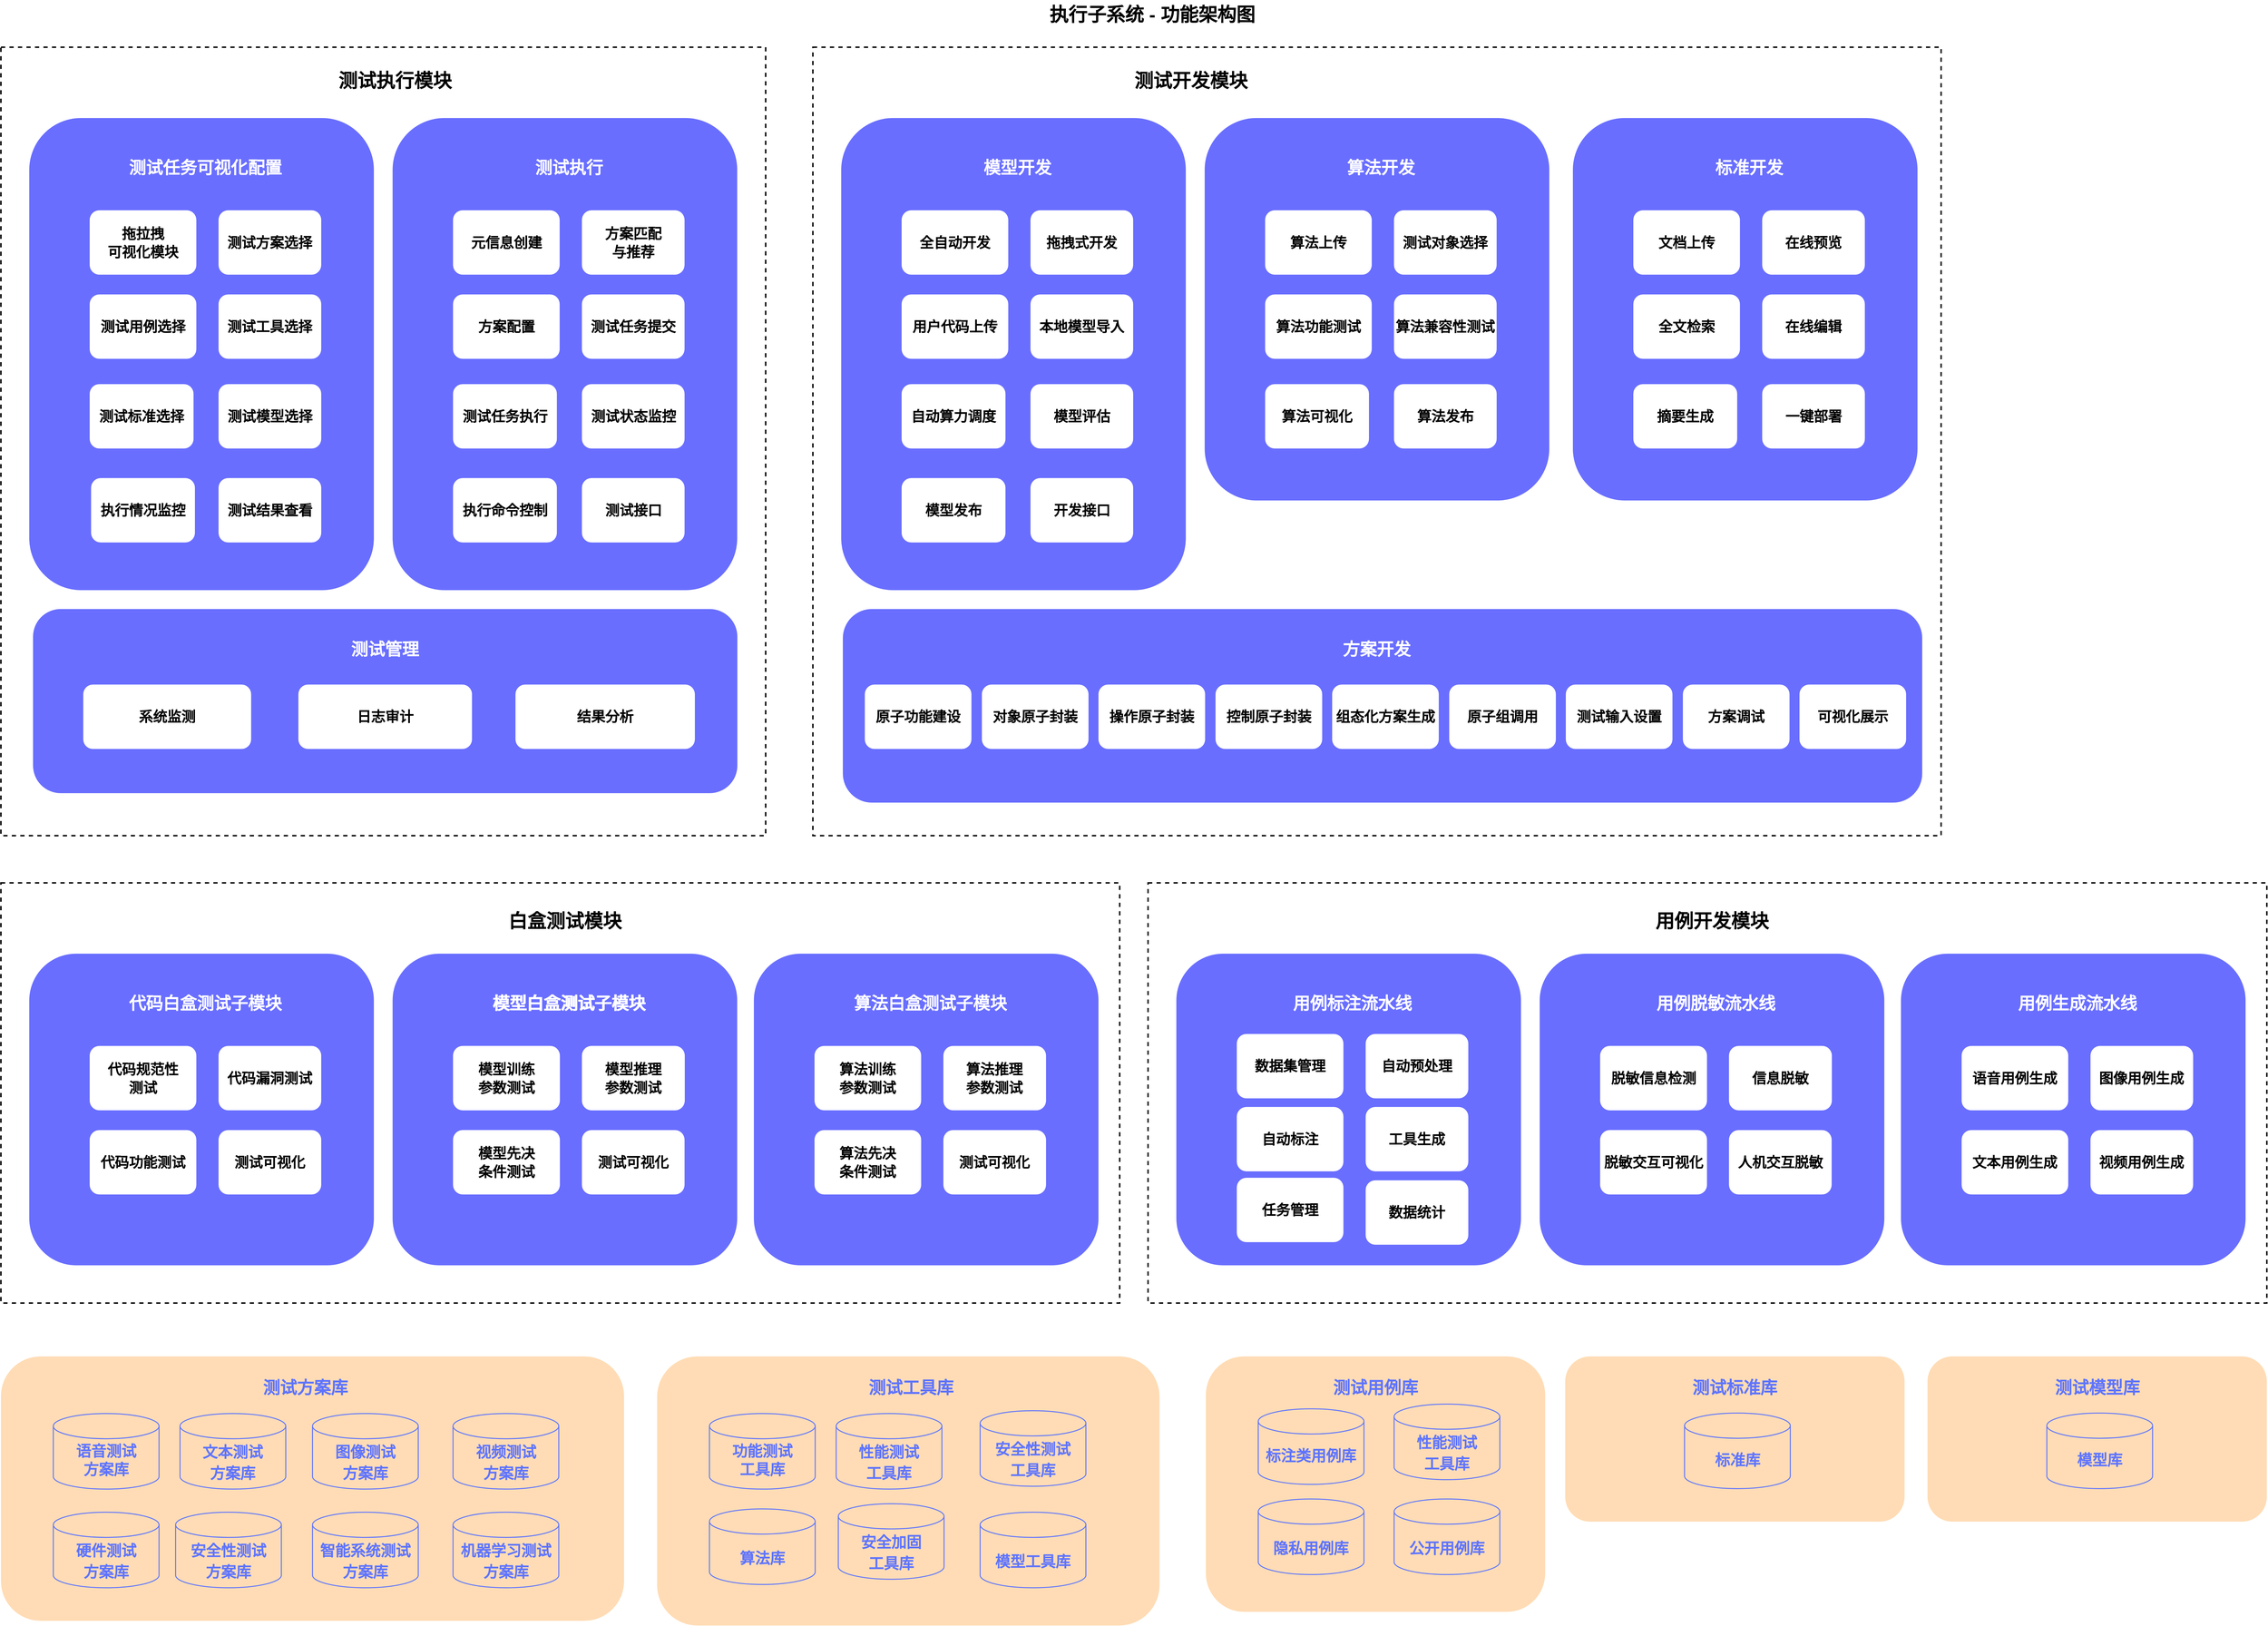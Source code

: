 <mxfile version="15.4.0" type="device"><diagram id="D_mxDGUdHC2zvLyJ-O9W" name="第 1 页"><mxGraphModel dx="4836" dy="3204" grid="1" gridSize="10" guides="1" tooltips="1" connect="1" arrows="1" fold="1" page="1" pageScale="1" pageWidth="827" pageHeight="1169" math="0" shadow="0"><root><mxCell id="0"/><mxCell id="1" parent="0"/><mxCell id="gAT_VMLwUNAbg11P5JSV-17" value="" style="rounded=0;whiteSpace=wrap;html=1;fillColor=none;dashed=1;strokeWidth=3;" vertex="1" parent="1"><mxGeometry x="110" y="150" width="1620" height="1670" as="geometry"/></mxCell><mxCell id="pGjjTHvSry_VetWjGLrW-80" value="" style="rounded=1;whiteSpace=wrap;html=1;shadow=0;glass=0;labelBackgroundColor=#FFFFFF;sketch=0;strokeWidth=3;fontSize=32;fontStyle=1;align=left;strokeColor=none;fillColor=#696EFF;" parent="1" vertex="1"><mxGeometry x="170" y="300" width="730" height="1000" as="geometry"/></mxCell><mxCell id="pGjjTHvSry_VetWjGLrW-81" value="&lt;span style=&quot;font-size: 36px&quot;&gt;测试任务可视化配置&lt;br&gt;&lt;/span&gt;" style="text;html=1;strokeColor=none;fillColor=none;align=center;verticalAlign=middle;whiteSpace=wrap;rounded=0;fontStyle=1;fontColor=#FFFFFF;" parent="1" vertex="1"><mxGeometry x="370" y="360" width="346" height="90" as="geometry"/></mxCell><mxCell id="pGjjTHvSry_VetWjGLrW-82" value="&lt;span style=&quot;font-size: 30px&quot;&gt;&lt;b&gt;拖拉拽&lt;br&gt;可视化模块&lt;br&gt;&lt;/b&gt;&lt;/span&gt;" style="rounded=1;whiteSpace=wrap;fontSize=32;spacing=2;html=1;glass=0;strokeWidth=1;shadow=0;sketch=0;labelBackgroundColor=none;strokeColor=none;" parent="1" vertex="1"><mxGeometry x="298" y="495.38" width="225.9" height="136.38" as="geometry"/></mxCell><mxCell id="f3axAncAhQV1LFQBtV5q-1" value="&lt;font style=&quot;font-size: 40px&quot;&gt;执行子系统 - 功能架构图&lt;/font&gt;" style="text;html=1;strokeColor=none;fillColor=none;align=center;verticalAlign=middle;whiteSpace=wrap;rounded=0;fontStyle=1;fontColor=default;" parent="1" vertex="1"><mxGeometry x="2243.9" y="50" width="610" height="60" as="geometry"/></mxCell><mxCell id="UZCk-Hg8xAUhG_Ta4RWo-1" value="" style="rounded=1;whiteSpace=wrap;html=1;shadow=0;glass=0;labelBackgroundColor=#FFFFFF;sketch=0;strokeWidth=3;fontSize=32;fontStyle=1;align=left;strokeColor=none;fillColor=#FFDCB5;" parent="1" vertex="1"><mxGeometry x="110" y="2923" width="1320" height="560" as="geometry"/></mxCell><mxCell id="UZCk-Hg8xAUhG_Ta4RWo-4" value="&lt;font style=&quot;font-size: 38px&quot;&gt;&lt;b style=&quot;font-size: 32px&quot;&gt;&lt;font color=&quot;#5e74ff&quot; style=&quot;font-size: 32px&quot;&gt;&lt;br&gt;图像测试&lt;br&gt;方案库&lt;/font&gt;&lt;/b&gt;&lt;br&gt;&lt;/font&gt;" style="strokeWidth=2;html=1;shape=mxgraph.flowchart.database;whiteSpace=wrap;fillColor=#FFDCB5;strokeColor=#5E74FF;" parent="1" vertex="1"><mxGeometry x="770" y="3044" width="224" height="160" as="geometry"/></mxCell><mxCell id="UZCk-Hg8xAUhG_Ta4RWo-5" value="&lt;font style=&quot;font-size: 38px&quot;&gt;&lt;b style=&quot;font-size: 32px&quot;&gt;&lt;font color=&quot;#5e74ff&quot; style=&quot;font-size: 32px&quot;&gt;&lt;br&gt;视频测试&lt;br&gt;方案库&lt;/font&gt;&lt;/b&gt;&lt;br&gt;&lt;/font&gt;" style="strokeWidth=2;html=1;shape=mxgraph.flowchart.database;whiteSpace=wrap;fillColor=#FFDCB5;strokeColor=#5E74FF;" parent="1" vertex="1"><mxGeometry x="1067.7" y="3044" width="224" height="160" as="geometry"/></mxCell><mxCell id="UZCk-Hg8xAUhG_Ta4RWo-6" value="&lt;font style=&quot;font-size: 38px&quot;&gt;&lt;b style=&quot;font-size: 32px&quot;&gt;&lt;font color=&quot;#5e74ff&quot; style=&quot;font-size: 32px&quot;&gt;&lt;br&gt;&lt;/font&gt;&lt;/b&gt;&lt;b style=&quot;font-size: 32px&quot;&gt;&lt;font color=&quot;#5e74ff&quot; style=&quot;font-size: 32px&quot;&gt;智能系统测试方案库&lt;/font&gt;&lt;/b&gt;&lt;br&gt;&lt;/font&gt;" style="strokeWidth=2;html=1;shape=mxgraph.flowchart.database;whiteSpace=wrap;fillColor=#FFDCB5;strokeColor=#5E74FF;" parent="1" vertex="1"><mxGeometry x="770" y="3253" width="224" height="160" as="geometry"/></mxCell><mxCell id="UZCk-Hg8xAUhG_Ta4RWo-7" value="&lt;font style=&quot;font-size: 38px&quot;&gt;&lt;b style=&quot;font-size: 32px&quot;&gt;&lt;font color=&quot;#5e74ff&quot; style=&quot;font-size: 32px&quot;&gt;&lt;br&gt;&lt;/font&gt;&lt;/b&gt;&lt;b style=&quot;font-size: 32px&quot;&gt;&lt;font color=&quot;#5e74ff&quot; style=&quot;font-size: 32px&quot;&gt;硬件测试&lt;br&gt;方案库&lt;/font&gt;&lt;/b&gt;&lt;br&gt;&lt;/font&gt;" style="strokeWidth=2;html=1;shape=mxgraph.flowchart.database;whiteSpace=wrap;fillColor=#FFDCB5;strokeColor=#5E74FF;" parent="1" vertex="1"><mxGeometry x="220.91" y="3253" width="224" height="160" as="geometry"/></mxCell><mxCell id="UZCk-Hg8xAUhG_Ta4RWo-8" value="&lt;font style=&quot;font-size: 38px&quot;&gt;&lt;b style=&quot;font-size: 32px&quot;&gt;&lt;font color=&quot;#5e74ff&quot; style=&quot;font-size: 32px&quot;&gt;&lt;br&gt;&lt;/font&gt;&lt;/b&gt;&lt;b style=&quot;font-size: 32px&quot;&gt;&lt;font color=&quot;#5e74ff&quot; style=&quot;font-size: 32px&quot;&gt;安全性测试&lt;br&gt;方案库&lt;/font&gt;&lt;/b&gt;&lt;br&gt;&lt;/font&gt;" style="strokeWidth=2;html=1;shape=mxgraph.flowchart.database;whiteSpace=wrap;fillColor=#FFDCB5;strokeColor=#5E74FF;" parent="1" vertex="1"><mxGeometry x="480.0" y="3253" width="224" height="160" as="geometry"/></mxCell><mxCell id="UZCk-Hg8xAUhG_Ta4RWo-9" value="&lt;font style=&quot;font-size: 32px&quot;&gt;&lt;b&gt;&lt;font color=&quot;#5e74ff&quot; style=&quot;font-size: 32px&quot;&gt;&lt;br&gt;语音测试&lt;br&gt;方案库&lt;/font&gt;&lt;/b&gt;&lt;/font&gt;" style="strokeWidth=2;html=1;shape=mxgraph.flowchart.database;whiteSpace=wrap;fillColor=#FFDCB5;strokeColor=#5E74FF;" parent="1" vertex="1"><mxGeometry x="220.91" y="3044" width="224" height="160" as="geometry"/></mxCell><mxCell id="UZCk-Hg8xAUhG_Ta4RWo-13" value="&lt;font style=&quot;font-size: 38px&quot;&gt;&lt;b style=&quot;font-size: 32px&quot;&gt;&lt;font color=&quot;#5e74ff&quot;&gt;&lt;br&gt;&lt;/font&gt;&lt;/b&gt;&lt;b style=&quot;font-size: 32px&quot;&gt;&lt;font color=&quot;#5e74ff&quot; style=&quot;font-size: 32px&quot;&gt;机器学习测试方案库&lt;/font&gt;&lt;/b&gt;&lt;br&gt;&lt;/font&gt;" style="strokeWidth=2;html=1;shape=mxgraph.flowchart.database;whiteSpace=wrap;fillColor=#FFDCB5;strokeColor=#5E74FF;" parent="1" vertex="1"><mxGeometry x="1067.7" y="3253" width="224" height="160" as="geometry"/></mxCell><mxCell id="JEQUM2ozSp_k-KfCwoqz-1" value="&lt;font color=&quot;#5e74ff&quot;&gt;&lt;span style=&quot;font-size: 36px&quot;&gt;测试方案库&lt;/span&gt;&lt;/font&gt;" style="text;html=1;strokeColor=none;fillColor=none;align=center;verticalAlign=middle;whiteSpace=wrap;rounded=0;fontStyle=1;fontColor=#FFFFFF;" parent="1" vertex="1"><mxGeometry x="600" y="2944" width="310" height="90" as="geometry"/></mxCell><mxCell id="BuBv_mkQ55EZ2lWImvV6-16" value="&lt;span style=&quot;font-size: 30px&quot;&gt;&lt;b&gt;测试方案选择&lt;/b&gt;&lt;/span&gt;" style="rounded=1;whiteSpace=wrap;fontSize=32;spacing=2;html=1;glass=0;strokeWidth=1;shadow=0;sketch=0;labelBackgroundColor=none;strokeColor=none;" parent="1" vertex="1"><mxGeometry x="571" y="495.38" width="217.46" height="136.38" as="geometry"/></mxCell><mxCell id="BuBv_mkQ55EZ2lWImvV6-17" value="&lt;span style=&quot;font-size: 30px&quot;&gt;&lt;b&gt;测试标准选择&lt;br&gt;&lt;/b&gt;&lt;/span&gt;" style="rounded=1;whiteSpace=wrap;fontSize=32;spacing=2;html=1;glass=0;strokeWidth=1;shadow=0;sketch=0;labelBackgroundColor=none;strokeColor=none;" parent="1" vertex="1"><mxGeometry x="298" y="863.63" width="220" height="136.38" as="geometry"/></mxCell><mxCell id="BuBv_mkQ55EZ2lWImvV6-18" value="&lt;span style=&quot;font-size: 30px&quot;&gt;&lt;b&gt;测试模型选择&lt;/b&gt;&lt;/span&gt;" style="rounded=1;whiteSpace=wrap;fontSize=32;spacing=2;html=1;glass=0;strokeWidth=1;shadow=0;sketch=0;labelBackgroundColor=none;strokeColor=none;" parent="1" vertex="1"><mxGeometry x="571" y="863.63" width="217.5" height="136.38" as="geometry"/></mxCell><mxCell id="BuBv_mkQ55EZ2lWImvV6-19" value="&lt;span style=&quot;font-size: 30px&quot;&gt;&lt;b&gt;测试用例选择&lt;/b&gt;&lt;/span&gt;" style="rounded=1;whiteSpace=wrap;fontSize=32;spacing=2;html=1;glass=0;strokeWidth=1;shadow=0;sketch=0;labelBackgroundColor=none;strokeColor=none;" parent="1" vertex="1"><mxGeometry x="298" y="673.63" width="225.9" height="136.38" as="geometry"/></mxCell><mxCell id="BuBv_mkQ55EZ2lWImvV6-20" value="&lt;span style=&quot;font-size: 30px ; font-weight: 700&quot;&gt;测试工具选择&lt;/span&gt;" style="rounded=1;whiteSpace=wrap;fontSize=32;spacing=2;html=1;glass=0;strokeWidth=1;shadow=0;sketch=0;labelBackgroundColor=none;strokeColor=none;" parent="1" vertex="1"><mxGeometry x="571" y="673.63" width="217.46" height="136.38" as="geometry"/></mxCell><mxCell id="BuBv_mkQ55EZ2lWImvV6-21" value="&lt;span style=&quot;font-size: 30px ; font-weight: 700&quot;&gt;执行情况监控&lt;/span&gt;" style="rounded=1;whiteSpace=wrap;fontSize=32;spacing=2;html=1;glass=0;strokeWidth=1;shadow=0;sketch=0;labelBackgroundColor=none;strokeColor=none;" parent="1" vertex="1"><mxGeometry x="300.95" y="1062.63" width="220" height="136.38" as="geometry"/></mxCell><mxCell id="BuBv_mkQ55EZ2lWImvV6-22" value="&lt;span style=&quot;font-size: 30px ; font-weight: 700&quot;&gt;测试结果查看&lt;/span&gt;" style="rounded=1;whiteSpace=wrap;fontSize=32;spacing=2;html=1;glass=0;strokeWidth=1;shadow=0;sketch=0;labelBackgroundColor=none;strokeColor=none;" parent="1" vertex="1"><mxGeometry x="571" y="1062.63" width="217.5" height="136.38" as="geometry"/></mxCell><mxCell id="BuBv_mkQ55EZ2lWImvV6-44" value="&lt;font style=&quot;font-size: 38px&quot;&gt;&lt;font color=&quot;#5e74ff&quot; style=&quot;font-size: 32px&quot;&gt;&lt;b&gt;&lt;br&gt;文本测试&lt;br&gt;方案库&lt;/b&gt;&lt;/font&gt;&lt;br&gt;&lt;/font&gt;" style="strokeWidth=2;html=1;shape=mxgraph.flowchart.database;whiteSpace=wrap;fillColor=#FFDCB5;strokeColor=#5E74FF;" parent="1" vertex="1"><mxGeometry x="489.35" y="3044" width="224" height="160" as="geometry"/></mxCell><mxCell id="lPwggndQF5KCUaNpS4gu-21" value="" style="rounded=1;whiteSpace=wrap;html=1;shadow=0;glass=0;labelBackgroundColor=#FFFFFF;sketch=0;strokeWidth=3;fontSize=32;fontStyle=1;align=left;strokeColor=none;fillColor=#FFDCB5;" parent="1" vertex="1"><mxGeometry x="1500" y="2923" width="1064.33" height="570" as="geometry"/></mxCell><mxCell id="lPwggndQF5KCUaNpS4gu-22" value="&lt;font style=&quot;font-size: 38px&quot;&gt;&lt;b style=&quot;font-size: 32px&quot;&gt;&lt;font color=&quot;#5e74ff&quot;&gt;&lt;br&gt;安全性测试&lt;br&gt;工具库&lt;/font&gt;&lt;/b&gt;&lt;br&gt;&lt;/font&gt;" style="strokeWidth=2;html=1;shape=mxgraph.flowchart.database;whiteSpace=wrap;fillColor=#FFDCB5;strokeColor=#5E74FF;" parent="1" vertex="1"><mxGeometry x="2184.33" y="3038" width="224" height="160" as="geometry"/></mxCell><mxCell id="lPwggndQF5KCUaNpS4gu-23" value="&lt;font style=&quot;font-size: 38px&quot;&gt;&lt;b style=&quot;font-size: 32px&quot;&gt;&lt;font color=&quot;#5e74ff&quot;&gt;&lt;br&gt;安全加固&lt;br&gt;工具库&lt;/font&gt;&lt;/b&gt;&lt;br&gt;&lt;/font&gt;" style="strokeWidth=2;html=1;shape=mxgraph.flowchart.database;whiteSpace=wrap;fillColor=#FFDCB5;strokeColor=#5E74FF;" parent="1" vertex="1"><mxGeometry x="1883.85" y="3235" width="224" height="160" as="geometry"/></mxCell><mxCell id="lPwggndQF5KCUaNpS4gu-25" value="&lt;font style=&quot;font-size: 38px&quot;&gt;&lt;b style=&quot;font-size: 32px&quot;&gt;&lt;font color=&quot;#5e74ff&quot;&gt;&lt;br&gt;算法库&lt;/font&gt;&lt;/b&gt;&lt;br&gt;&lt;/font&gt;" style="strokeWidth=2;html=1;shape=mxgraph.flowchart.database;whiteSpace=wrap;fillColor=#FFDCB5;strokeColor=#5E74FF;" parent="1" vertex="1"><mxGeometry x="1610.91" y="3246" width="224" height="160" as="geometry"/></mxCell><mxCell id="lPwggndQF5KCUaNpS4gu-26" value="&lt;font style=&quot;font-size: 38px&quot;&gt;&lt;b style=&quot;font-size: 32px&quot;&gt;&lt;font color=&quot;#5e74ff&quot;&gt;&lt;br&gt;&lt;/font&gt;&lt;/b&gt;&lt;b style=&quot;font-size: 32px&quot;&gt;&lt;font color=&quot;#5e74ff&quot;&gt;模型工具库&lt;/font&gt;&lt;/b&gt;&lt;br&gt;&lt;/font&gt;" style="strokeWidth=2;html=1;shape=mxgraph.flowchart.database;whiteSpace=wrap;fillColor=#FFDCB5;strokeColor=#5E74FF;" parent="1" vertex="1"><mxGeometry x="2184.33" y="3253" width="224" height="160" as="geometry"/></mxCell><mxCell id="lPwggndQF5KCUaNpS4gu-27" value="&lt;b style=&quot;font-size: 32px&quot;&gt;&lt;font color=&quot;#5e74ff&quot;&gt;&lt;br&gt;功能测试&lt;br&gt;工具库&lt;/font&gt;&lt;/b&gt;" style="strokeWidth=2;html=1;shape=mxgraph.flowchart.database;whiteSpace=wrap;fillColor=#FFDCB5;strokeColor=#5E74FF;" parent="1" vertex="1"><mxGeometry x="1610.91" y="3044" width="224" height="160" as="geometry"/></mxCell><mxCell id="lPwggndQF5KCUaNpS4gu-29" value="&lt;font color=&quot;#5e74ff&quot;&gt;&lt;span style=&quot;font-size: 36px&quot;&gt;测试工具库&lt;/span&gt;&lt;/font&gt;" style="text;html=1;strokeColor=none;fillColor=none;align=center;verticalAlign=middle;whiteSpace=wrap;rounded=0;fontStyle=1;fontColor=#FFFFFF;" parent="1" vertex="1"><mxGeometry x="1882.96" y="2944" width="310" height="90" as="geometry"/></mxCell><mxCell id="lPwggndQF5KCUaNpS4gu-30" value="&lt;font style=&quot;font-size: 38px&quot;&gt;&lt;b style=&quot;color: rgb(94 , 116 , 255) ; font-size: 32px&quot;&gt;&lt;br&gt;性能测试&lt;br&gt;工具库&lt;/b&gt;&lt;br&gt;&lt;/font&gt;" style="strokeWidth=2;html=1;shape=mxgraph.flowchart.database;whiteSpace=wrap;fillColor=#FFDCB5;strokeColor=#5E74FF;" parent="1" vertex="1"><mxGeometry x="1879.35" y="3044" width="224" height="160" as="geometry"/></mxCell><mxCell id="lPwggndQF5KCUaNpS4gu-31" value="" style="rounded=1;whiteSpace=wrap;html=1;shadow=0;glass=0;labelBackgroundColor=#FFFFFF;sketch=0;strokeWidth=3;fontSize=32;fontStyle=1;align=left;strokeColor=none;fillColor=#FFDCB5;" parent="1" vertex="1"><mxGeometry x="2662.5" y="2923" width="718.75" height="541" as="geometry"/></mxCell><mxCell id="lPwggndQF5KCUaNpS4gu-32" value="&lt;font style=&quot;font-size: 38px&quot;&gt;&lt;b style=&quot;font-size: 32px&quot;&gt;&lt;font color=&quot;#5e74ff&quot;&gt;&lt;br&gt;隐私用例库&lt;/font&gt;&lt;/b&gt;&lt;br&gt;&lt;/font&gt;" style="strokeWidth=2;html=1;shape=mxgraph.flowchart.database;whiteSpace=wrap;fillColor=#FFDCB5;strokeColor=#5E74FF;" parent="1" vertex="1"><mxGeometry x="2773.41" y="3225" width="224" height="160" as="geometry"/></mxCell><mxCell id="lPwggndQF5KCUaNpS4gu-33" value="&lt;font style=&quot;font-size: 38px&quot;&gt;&lt;b style=&quot;font-size: 32px&quot;&gt;&lt;font color=&quot;#5e74ff&quot;&gt;&lt;br&gt;公开用例库&lt;/font&gt;&lt;/b&gt;&lt;br&gt;&lt;/font&gt;" style="strokeWidth=2;html=1;shape=mxgraph.flowchart.database;whiteSpace=wrap;fillColor=#FFDCB5;strokeColor=#5E74FF;" parent="1" vertex="1"><mxGeometry x="3061.25" y="3225" width="224" height="160" as="geometry"/></mxCell><mxCell id="lPwggndQF5KCUaNpS4gu-36" value="&lt;b style=&quot;font-size: 32px&quot;&gt;&lt;font color=&quot;#5e74ff&quot;&gt;&lt;br&gt;标注类用例库&lt;/font&gt;&lt;/b&gt;" style="strokeWidth=2;html=1;shape=mxgraph.flowchart.database;whiteSpace=wrap;fillColor=#FFDCB5;strokeColor=#5E74FF;" parent="1" vertex="1"><mxGeometry x="2773.41" y="3034" width="224" height="160" as="geometry"/></mxCell><mxCell id="lPwggndQF5KCUaNpS4gu-37" value="&lt;font color=&quot;#5e74ff&quot;&gt;&lt;span style=&quot;font-size: 36px&quot;&gt;测试用例库&lt;/span&gt;&lt;/font&gt;" style="text;html=1;strokeColor=none;fillColor=none;align=center;verticalAlign=middle;whiteSpace=wrap;rounded=0;fontStyle=1;fontColor=#FFFFFF;" parent="1" vertex="1"><mxGeometry x="2866.88" y="2944" width="310" height="90" as="geometry"/></mxCell><mxCell id="lPwggndQF5KCUaNpS4gu-38" value="&lt;font style=&quot;font-size: 38px&quot;&gt;&lt;b style=&quot;color: rgb(94 , 116 , 255) ; font-size: 32px&quot;&gt;&lt;br&gt;性能测试&lt;br&gt;工具库&lt;/b&gt;&lt;br&gt;&lt;/font&gt;" style="strokeWidth=2;html=1;shape=mxgraph.flowchart.database;whiteSpace=wrap;fillColor=#FFDCB5;strokeColor=#5E74FF;" parent="1" vertex="1"><mxGeometry x="3061.25" y="3024" width="224" height="160" as="geometry"/></mxCell><mxCell id="lPwggndQF5KCUaNpS4gu-39" value="" style="rounded=1;whiteSpace=wrap;html=1;shadow=0;glass=0;labelBackgroundColor=#FFFFFF;sketch=0;strokeWidth=3;fontSize=32;fontStyle=1;align=left;strokeColor=none;fillColor=#FFDCB5;" parent="1" vertex="1"><mxGeometry x="4191.25" y="2923" width="718.75" height="350" as="geometry"/></mxCell><mxCell id="lPwggndQF5KCUaNpS4gu-42" value="&lt;b style=&quot;font-size: 32px&quot;&gt;&lt;font color=&quot;#5e74ff&quot;&gt;&lt;br&gt;模型库&lt;/font&gt;&lt;/b&gt;" style="strokeWidth=2;html=1;shape=mxgraph.flowchart.database;whiteSpace=wrap;fillColor=#FFDCB5;strokeColor=#5E74FF;" parent="1" vertex="1"><mxGeometry x="4444" y="3043" width="224" height="160" as="geometry"/></mxCell><mxCell id="lPwggndQF5KCUaNpS4gu-43" value="&lt;font color=&quot;#5e74ff&quot;&gt;&lt;span style=&quot;font-size: 36px&quot;&gt;测试模型库&lt;/span&gt;&lt;/font&gt;" style="text;html=1;strokeColor=none;fillColor=none;align=center;verticalAlign=middle;whiteSpace=wrap;rounded=0;fontStyle=1;fontColor=#FFFFFF;" parent="1" vertex="1"><mxGeometry x="4395.63" y="2944" width="310" height="90" as="geometry"/></mxCell><mxCell id="lPwggndQF5KCUaNpS4gu-45" value="" style="rounded=1;whiteSpace=wrap;html=1;shadow=0;glass=0;labelBackgroundColor=#FFFFFF;sketch=0;strokeWidth=3;fontSize=32;fontStyle=1;align=left;strokeColor=none;fillColor=#FFDCB5;" parent="1" vertex="1"><mxGeometry x="3423.76" y="2923" width="718.75" height="350" as="geometry"/></mxCell><mxCell id="lPwggndQF5KCUaNpS4gu-46" value="&lt;b style=&quot;font-size: 32px&quot;&gt;&lt;font color=&quot;#5e74ff&quot;&gt;&lt;br&gt;标准库&lt;/font&gt;&lt;/b&gt;" style="strokeWidth=2;html=1;shape=mxgraph.flowchart.database;whiteSpace=wrap;fillColor=#FFDCB5;strokeColor=#5E74FF;" parent="1" vertex="1"><mxGeometry x="3676.51" y="3043" width="224" height="160" as="geometry"/></mxCell><mxCell id="lPwggndQF5KCUaNpS4gu-47" value="&lt;font color=&quot;#5e74ff&quot;&gt;&lt;span style=&quot;font-size: 36px&quot;&gt;测试标准库&lt;/span&gt;&lt;/font&gt;" style="text;html=1;strokeColor=none;fillColor=none;align=center;verticalAlign=middle;whiteSpace=wrap;rounded=0;fontStyle=1;fontColor=#FFFFFF;" parent="1" vertex="1"><mxGeometry x="3628.14" y="2944" width="310" height="90" as="geometry"/></mxCell><mxCell id="lPwggndQF5KCUaNpS4gu-48" value="" style="rounded=1;whiteSpace=wrap;html=1;shadow=0;glass=0;labelBackgroundColor=#FFFFFF;sketch=0;strokeWidth=3;fontSize=32;fontStyle=1;align=left;strokeColor=none;fillColor=#696EFF;" parent="1" vertex="1"><mxGeometry x="178" y="1340" width="1492" height="390" as="geometry"/></mxCell><mxCell id="lPwggndQF5KCUaNpS4gu-58" value="" style="rounded=1;whiteSpace=wrap;html=1;shadow=0;glass=0;labelBackgroundColor=#FFFFFF;sketch=0;strokeWidth=3;fontSize=32;fontStyle=1;align=left;strokeColor=none;fillColor=#696EFF;" parent="1" vertex="1"><mxGeometry x="939.7" y="300" width="730" height="1000" as="geometry"/></mxCell><mxCell id="lPwggndQF5KCUaNpS4gu-59" value="&lt;span style=&quot;font-size: 36px&quot;&gt;测试执行&lt;br&gt;&lt;/span&gt;" style="text;html=1;strokeColor=none;fillColor=none;align=center;verticalAlign=middle;whiteSpace=wrap;rounded=0;fontStyle=1;fontColor=#FFFFFF;" parent="1" vertex="1"><mxGeometry x="1163.7" y="360" width="299.4" height="90" as="geometry"/></mxCell><mxCell id="lPwggndQF5KCUaNpS4gu-60" value="&lt;b style=&quot;font-size: 30px&quot;&gt;元信息创建&lt;/b&gt;" style="rounded=1;whiteSpace=wrap;fontSize=32;spacing=2;html=1;glass=0;strokeWidth=1;shadow=0;sketch=0;labelBackgroundColor=none;strokeColor=none;" parent="1" vertex="1"><mxGeometry x="1067.7" y="495.38" width="225.9" height="136.38" as="geometry"/></mxCell><mxCell id="lPwggndQF5KCUaNpS4gu-61" value="&lt;b style=&quot;font-size: 30px&quot;&gt;方案匹配&lt;br&gt;与推荐&lt;br&gt;&lt;/b&gt;" style="rounded=1;whiteSpace=wrap;fontSize=32;spacing=2;html=1;glass=0;strokeWidth=1;shadow=0;sketch=0;labelBackgroundColor=none;strokeColor=none;" parent="1" vertex="1"><mxGeometry x="1340.7" y="495.38" width="217.46" height="136.38" as="geometry"/></mxCell><mxCell id="lPwggndQF5KCUaNpS4gu-62" value="&lt;b style=&quot;font-size: 30px&quot;&gt;测试任务执行&lt;/b&gt;&lt;span style=&quot;font-size: 30px&quot;&gt;&lt;b&gt;&lt;br&gt;&lt;/b&gt;&lt;/span&gt;" style="rounded=1;whiteSpace=wrap;fontSize=32;spacing=2;html=1;glass=0;strokeWidth=1;shadow=0;sketch=0;labelBackgroundColor=none;strokeColor=none;" parent="1" vertex="1"><mxGeometry x="1067.7" y="863.63" width="220" height="136.38" as="geometry"/></mxCell><mxCell id="lPwggndQF5KCUaNpS4gu-63" value="&lt;span style=&quot;font-size: 30px ; font-weight: 700&quot;&gt;测试状态监控&lt;/span&gt;" style="rounded=1;whiteSpace=wrap;fontSize=32;spacing=2;html=1;glass=0;strokeWidth=1;shadow=0;sketch=0;labelBackgroundColor=none;strokeColor=none;" parent="1" vertex="1"><mxGeometry x="1340.7" y="863.63" width="217.5" height="136.38" as="geometry"/></mxCell><mxCell id="lPwggndQF5KCUaNpS4gu-64" value="&lt;span style=&quot;font-size: 30px&quot;&gt;&lt;b&gt;方案配置&lt;/b&gt;&lt;/span&gt;" style="rounded=1;whiteSpace=wrap;fontSize=32;spacing=2;html=1;glass=0;strokeWidth=1;shadow=0;sketch=0;labelBackgroundColor=none;strokeColor=none;" parent="1" vertex="1"><mxGeometry x="1067.7" y="673.63" width="225.9" height="136.38" as="geometry"/></mxCell><mxCell id="lPwggndQF5KCUaNpS4gu-65" value="&lt;b style=&quot;font-size: 30px&quot;&gt;测试任务提交&lt;/b&gt;" style="rounded=1;whiteSpace=wrap;fontSize=32;spacing=2;html=1;glass=0;strokeWidth=1;shadow=0;sketch=0;labelBackgroundColor=none;strokeColor=none;" parent="1" vertex="1"><mxGeometry x="1340.7" y="673.63" width="217.46" height="136.38" as="geometry"/></mxCell><mxCell id="lPwggndQF5KCUaNpS4gu-66" value="&lt;span style=&quot;font-size: 30px ; font-weight: 700&quot;&gt;执行命令控制&lt;/span&gt;" style="rounded=1;whiteSpace=wrap;fontSize=32;spacing=2;html=1;glass=0;strokeWidth=1;shadow=0;sketch=0;labelBackgroundColor=none;strokeColor=none;" parent="1" vertex="1"><mxGeometry x="1067.7" y="1062.63" width="220" height="136.38" as="geometry"/></mxCell><mxCell id="lPwggndQF5KCUaNpS4gu-67" value="&lt;span style=&quot;font-size: 30px ; font-weight: 700&quot;&gt;测试接口&lt;/span&gt;" style="rounded=1;whiteSpace=wrap;fontSize=32;spacing=2;html=1;glass=0;strokeWidth=1;shadow=0;sketch=0;labelBackgroundColor=none;strokeColor=none;" parent="1" vertex="1"><mxGeometry x="1340.7" y="1062.63" width="217.5" height="136.38" as="geometry"/></mxCell><mxCell id="lPwggndQF5KCUaNpS4gu-68" value="" style="rounded=1;whiteSpace=wrap;html=1;shadow=0;glass=0;labelBackgroundColor=#FFFFFF;sketch=0;strokeWidth=3;fontSize=32;fontStyle=1;align=left;strokeColor=none;fillColor=#696EFF;" parent="1" vertex="1"><mxGeometry x="1890" y="300" width="730" height="1000" as="geometry"/></mxCell><mxCell id="lPwggndQF5KCUaNpS4gu-69" value="&lt;span style=&quot;font-size: 36px&quot;&gt;模型开发&lt;br&gt;&lt;/span&gt;" style="text;html=1;strokeColor=none;fillColor=none;align=center;verticalAlign=middle;whiteSpace=wrap;rounded=0;fontStyle=1;fontColor=#FFFFFF;" parent="1" vertex="1"><mxGeometry x="2114" y="360" width="299.4" height="90" as="geometry"/></mxCell><mxCell id="lPwggndQF5KCUaNpS4gu-70" value="&lt;b style=&quot;font-size: 30px&quot;&gt;全自动开发&lt;/b&gt;" style="rounded=1;whiteSpace=wrap;fontSize=32;spacing=2;html=1;glass=0;strokeWidth=1;shadow=0;sketch=0;labelBackgroundColor=none;strokeColor=none;" parent="1" vertex="1"><mxGeometry x="2018" y="495.38" width="225.9" height="136.38" as="geometry"/></mxCell><mxCell id="lPwggndQF5KCUaNpS4gu-71" value="&lt;b style=&quot;font-size: 30px&quot;&gt;拖拽式开发&lt;/b&gt;" style="rounded=1;whiteSpace=wrap;fontSize=32;spacing=2;html=1;glass=0;strokeWidth=1;shadow=0;sketch=0;labelBackgroundColor=none;strokeColor=none;" parent="1" vertex="1"><mxGeometry x="2291" y="495.38" width="217.46" height="136.38" as="geometry"/></mxCell><mxCell id="lPwggndQF5KCUaNpS4gu-72" value="&lt;span style=&quot;font-size: 30px ; font-weight: 700&quot;&gt;自动算力调度&lt;/span&gt;&lt;span style=&quot;font-size: 30px&quot;&gt;&lt;b&gt;&lt;br&gt;&lt;/b&gt;&lt;/span&gt;" style="rounded=1;whiteSpace=wrap;fontSize=32;spacing=2;html=1;glass=0;strokeWidth=1;shadow=0;sketch=0;labelBackgroundColor=none;strokeColor=none;" parent="1" vertex="1"><mxGeometry x="2018" y="863.63" width="220" height="136.38" as="geometry"/></mxCell><mxCell id="lPwggndQF5KCUaNpS4gu-73" value="&lt;span style=&quot;font-size: 30px ; font-weight: 700&quot;&gt;模型评估&lt;/span&gt;" style="rounded=1;whiteSpace=wrap;fontSize=32;spacing=2;html=1;glass=0;strokeWidth=1;shadow=0;sketch=0;labelBackgroundColor=none;strokeColor=none;" parent="1" vertex="1"><mxGeometry x="2291" y="863.63" width="217.5" height="136.38" as="geometry"/></mxCell><mxCell id="lPwggndQF5KCUaNpS4gu-74" value="&lt;b style=&quot;font-size: 30px&quot;&gt;用户代码上传&lt;/b&gt;" style="rounded=1;whiteSpace=wrap;fontSize=32;spacing=2;html=1;glass=0;strokeWidth=1;shadow=0;sketch=0;labelBackgroundColor=none;strokeColor=none;" parent="1" vertex="1"><mxGeometry x="2018" y="673.63" width="225.9" height="136.38" as="geometry"/></mxCell><mxCell id="lPwggndQF5KCUaNpS4gu-75" value="&lt;b style=&quot;font-size: 30px&quot;&gt;本地模型导入&lt;/b&gt;" style="rounded=1;whiteSpace=wrap;fontSize=32;spacing=2;html=1;glass=0;strokeWidth=1;shadow=0;sketch=0;labelBackgroundColor=none;strokeColor=none;" parent="1" vertex="1"><mxGeometry x="2291" y="673.63" width="217.46" height="136.38" as="geometry"/></mxCell><mxCell id="lPwggndQF5KCUaNpS4gu-76" value="&lt;span style=&quot;font-size: 30px ; font-weight: 700&quot;&gt;模型发布&lt;/span&gt;" style="rounded=1;whiteSpace=wrap;fontSize=32;spacing=2;html=1;glass=0;strokeWidth=1;shadow=0;sketch=0;labelBackgroundColor=none;strokeColor=none;" parent="1" vertex="1"><mxGeometry x="2018" y="1062.63" width="220" height="136.38" as="geometry"/></mxCell><mxCell id="lPwggndQF5KCUaNpS4gu-77" value="&lt;span style=&quot;font-size: 30px&quot;&gt;&lt;b&gt;开发接口&lt;/b&gt;&lt;/span&gt;" style="rounded=1;whiteSpace=wrap;fontSize=32;spacing=2;html=1;glass=0;strokeWidth=1;shadow=0;sketch=0;labelBackgroundColor=none;strokeColor=none;" parent="1" vertex="1"><mxGeometry x="2291" y="1062.63" width="217.5" height="136.38" as="geometry"/></mxCell><mxCell id="lPwggndQF5KCUaNpS4gu-78" value="" style="rounded=1;whiteSpace=wrap;html=1;shadow=0;glass=0;labelBackgroundColor=#FFFFFF;sketch=0;strokeWidth=3;fontSize=32;fontStyle=1;align=left;strokeColor=none;fillColor=#696EFF;" parent="1" vertex="1"><mxGeometry x="2660" y="300" width="730" height="810" as="geometry"/></mxCell><mxCell id="lPwggndQF5KCUaNpS4gu-79" value="&lt;span style=&quot;font-size: 36px&quot;&gt;算法开发&lt;br&gt;&lt;/span&gt;" style="text;html=1;strokeColor=none;fillColor=none;align=center;verticalAlign=middle;whiteSpace=wrap;rounded=0;fontStyle=1;fontColor=#FFFFFF;" parent="1" vertex="1"><mxGeometry x="2884" y="360" width="299.4" height="90" as="geometry"/></mxCell><mxCell id="lPwggndQF5KCUaNpS4gu-80" value="&lt;span style=&quot;font-size: 30px&quot;&gt;&lt;b&gt;算法上传&lt;/b&gt;&lt;/span&gt;" style="rounded=1;whiteSpace=wrap;fontSize=32;spacing=2;html=1;glass=0;strokeWidth=1;shadow=0;sketch=0;labelBackgroundColor=none;strokeColor=none;" parent="1" vertex="1"><mxGeometry x="2788" y="495.38" width="225.9" height="136.38" as="geometry"/></mxCell><mxCell id="lPwggndQF5KCUaNpS4gu-81" value="&lt;b style=&quot;font-size: 30px&quot;&gt;测试对象选择&lt;/b&gt;" style="rounded=1;whiteSpace=wrap;fontSize=32;spacing=2;html=1;glass=0;strokeWidth=1;shadow=0;sketch=0;labelBackgroundColor=none;strokeColor=none;" parent="1" vertex="1"><mxGeometry x="3061" y="495.38" width="217.46" height="136.38" as="geometry"/></mxCell><mxCell id="lPwggndQF5KCUaNpS4gu-82" value="&lt;span style=&quot;font-size: 30px ; font-weight: 700&quot;&gt;算法可视化&lt;/span&gt;&lt;span style=&quot;font-size: 30px&quot;&gt;&lt;b&gt;&lt;br&gt;&lt;/b&gt;&lt;/span&gt;" style="rounded=1;whiteSpace=wrap;fontSize=32;spacing=2;html=1;glass=0;strokeWidth=1;shadow=0;sketch=0;labelBackgroundColor=none;strokeColor=none;" parent="1" vertex="1"><mxGeometry x="2788" y="863.63" width="220" height="136.38" as="geometry"/></mxCell><mxCell id="lPwggndQF5KCUaNpS4gu-83" value="&lt;span style=&quot;font-size: 30px ; font-weight: 700&quot;&gt;算法发布&lt;/span&gt;" style="rounded=1;whiteSpace=wrap;fontSize=32;spacing=2;html=1;glass=0;strokeWidth=1;shadow=0;sketch=0;labelBackgroundColor=none;strokeColor=none;" parent="1" vertex="1"><mxGeometry x="3061" y="863.63" width="217.5" height="136.38" as="geometry"/></mxCell><mxCell id="lPwggndQF5KCUaNpS4gu-84" value="&lt;b style=&quot;font-size: 30px&quot;&gt;算法功能测试&lt;/b&gt;" style="rounded=1;whiteSpace=wrap;fontSize=32;spacing=2;html=1;glass=0;strokeWidth=1;shadow=0;sketch=0;labelBackgroundColor=none;strokeColor=none;" parent="1" vertex="1"><mxGeometry x="2788" y="673.63" width="225.9" height="136.38" as="geometry"/></mxCell><mxCell id="lPwggndQF5KCUaNpS4gu-85" value="&lt;b style=&quot;font-size: 30px&quot;&gt;算法兼容性测试&lt;/b&gt;" style="rounded=1;whiteSpace=wrap;fontSize=32;spacing=2;html=1;glass=0;strokeWidth=1;shadow=0;sketch=0;labelBackgroundColor=none;strokeColor=none;" parent="1" vertex="1"><mxGeometry x="3061" y="673.63" width="217.46" height="136.38" as="geometry"/></mxCell><mxCell id="gAT_VMLwUNAbg11P5JSV-2" value="&lt;span style=&quot;font-size: 36px&quot;&gt;测试管理&lt;br&gt;&lt;/span&gt;" style="text;html=1;strokeColor=none;fillColor=none;align=center;verticalAlign=middle;whiteSpace=wrap;rounded=0;fontStyle=1;fontColor=#FFFFFF;" vertex="1" parent="1"><mxGeometry x="774.3" y="1380" width="299.4" height="90" as="geometry"/></mxCell><mxCell id="gAT_VMLwUNAbg11P5JSV-3" value="&lt;b style=&quot;font-size: 30px&quot;&gt;系统监测&lt;/b&gt;" style="rounded=1;whiteSpace=wrap;fontSize=32;spacing=2;html=1;glass=0;strokeWidth=1;shadow=0;sketch=0;labelBackgroundColor=none;strokeColor=none;" vertex="1" parent="1"><mxGeometry x="284.38" y="1500" width="355.62" height="136.38" as="geometry"/></mxCell><mxCell id="gAT_VMLwUNAbg11P5JSV-4" value="&lt;b style=&quot;font-size: 30px&quot;&gt;日志审计&lt;/b&gt;" style="rounded=1;whiteSpace=wrap;fontSize=32;spacing=2;html=1;glass=0;strokeWidth=1;shadow=0;sketch=0;labelBackgroundColor=none;strokeColor=none;" vertex="1" parent="1"><mxGeometry x="740.12" y="1500" width="367.76" height="136.38" as="geometry"/></mxCell><mxCell id="gAT_VMLwUNAbg11P5JSV-5" value="&lt;b style=&quot;font-size: 30px&quot;&gt;结果分析&lt;/b&gt;" style="rounded=1;whiteSpace=wrap;fontSize=32;spacing=2;html=1;glass=0;strokeWidth=1;shadow=0;sketch=0;labelBackgroundColor=none;strokeColor=none;" vertex="1" parent="1"><mxGeometry x="1200" y="1500" width="380" height="136.38" as="geometry"/></mxCell><mxCell id="gAT_VMLwUNAbg11P5JSV-18" value="&lt;font style=&quot;font-size: 40px&quot;&gt;测试执行模块&lt;/font&gt;" style="text;html=1;strokeColor=none;fillColor=none;align=center;verticalAlign=middle;whiteSpace=wrap;rounded=0;fontStyle=1;fontColor=default;" vertex="1" parent="1"><mxGeometry x="640" y="190" width="610" height="60" as="geometry"/></mxCell><mxCell id="gAT_VMLwUNAbg11P5JSV-24" value="" style="rounded=0;whiteSpace=wrap;html=1;fillColor=none;dashed=1;strokeWidth=3;" vertex="1" parent="1"><mxGeometry x="1830" y="150" width="2390" height="1670" as="geometry"/></mxCell><mxCell id="gAT_VMLwUNAbg11P5JSV-25" value="&lt;font style=&quot;font-size: 40px&quot;&gt;测试开发模块&lt;/font&gt;" style="text;html=1;strokeColor=none;fillColor=none;align=center;verticalAlign=middle;whiteSpace=wrap;rounded=0;fontStyle=1;fontColor=default;" vertex="1" parent="1"><mxGeometry x="2326.3" y="190" width="610" height="60" as="geometry"/></mxCell><mxCell id="gAT_VMLwUNAbg11P5JSV-38" value="" style="rounded=1;whiteSpace=wrap;html=1;shadow=0;glass=0;labelBackgroundColor=#FFFFFF;sketch=0;strokeWidth=3;fontSize=32;fontStyle=1;align=left;strokeColor=none;fillColor=#696EFF;" vertex="1" parent="1"><mxGeometry x="3440" y="300" width="730" height="810" as="geometry"/></mxCell><mxCell id="gAT_VMLwUNAbg11P5JSV-39" value="&lt;span style=&quot;font-size: 36px&quot;&gt;标准开发&lt;br&gt;&lt;/span&gt;" style="text;html=1;strokeColor=none;fillColor=none;align=center;verticalAlign=middle;whiteSpace=wrap;rounded=0;fontStyle=1;fontColor=#FFFFFF;" vertex="1" parent="1"><mxGeometry x="3664" y="360" width="299.4" height="90" as="geometry"/></mxCell><mxCell id="gAT_VMLwUNAbg11P5JSV-40" value="&lt;span style=&quot;font-size: 30px&quot;&gt;&lt;b&gt;文档上传&lt;/b&gt;&lt;/span&gt;" style="rounded=1;whiteSpace=wrap;fontSize=32;spacing=2;html=1;glass=0;strokeWidth=1;shadow=0;sketch=0;labelBackgroundColor=none;strokeColor=none;" vertex="1" parent="1"><mxGeometry x="3568" y="495.38" width="225.9" height="136.38" as="geometry"/></mxCell><mxCell id="gAT_VMLwUNAbg11P5JSV-41" value="&lt;b style=&quot;font-size: 30px&quot;&gt;在线预览&lt;/b&gt;" style="rounded=1;whiteSpace=wrap;fontSize=32;spacing=2;html=1;glass=0;strokeWidth=1;shadow=0;sketch=0;labelBackgroundColor=none;strokeColor=none;" vertex="1" parent="1"><mxGeometry x="3841" y="495.38" width="217.46" height="136.38" as="geometry"/></mxCell><mxCell id="gAT_VMLwUNAbg11P5JSV-42" value="&lt;span style=&quot;font-size: 30px ; font-weight: 700&quot;&gt;摘要生成&lt;/span&gt;&lt;span style=&quot;font-size: 30px&quot;&gt;&lt;b&gt;&lt;br&gt;&lt;/b&gt;&lt;/span&gt;" style="rounded=1;whiteSpace=wrap;fontSize=32;spacing=2;html=1;glass=0;strokeWidth=1;shadow=0;sketch=0;labelBackgroundColor=none;strokeColor=none;" vertex="1" parent="1"><mxGeometry x="3568" y="863.63" width="220" height="136.38" as="geometry"/></mxCell><mxCell id="gAT_VMLwUNAbg11P5JSV-43" value="&lt;span style=&quot;font-size: 30px&quot;&gt;&lt;b&gt;一键部署&lt;/b&gt;&lt;/span&gt;" style="rounded=1;whiteSpace=wrap;fontSize=32;spacing=2;html=1;glass=0;strokeWidth=1;shadow=0;sketch=0;labelBackgroundColor=none;strokeColor=none;" vertex="1" parent="1"><mxGeometry x="3841" y="863.63" width="217.5" height="136.38" as="geometry"/></mxCell><mxCell id="gAT_VMLwUNAbg11P5JSV-44" value="&lt;b style=&quot;font-size: 30px&quot;&gt;全文检索&lt;/b&gt;" style="rounded=1;whiteSpace=wrap;fontSize=32;spacing=2;html=1;glass=0;strokeWidth=1;shadow=0;sketch=0;labelBackgroundColor=none;strokeColor=none;" vertex="1" parent="1"><mxGeometry x="3568" y="673.63" width="225.9" height="136.38" as="geometry"/></mxCell><mxCell id="gAT_VMLwUNAbg11P5JSV-45" value="&lt;b style=&quot;font-size: 30px&quot;&gt;在线编辑&lt;/b&gt;" style="rounded=1;whiteSpace=wrap;fontSize=32;spacing=2;html=1;glass=0;strokeWidth=1;shadow=0;sketch=0;labelBackgroundColor=none;strokeColor=none;" vertex="1" parent="1"><mxGeometry x="3841" y="673.63" width="217.46" height="136.38" as="geometry"/></mxCell><mxCell id="gAT_VMLwUNAbg11P5JSV-53" value="" style="rounded=1;whiteSpace=wrap;html=1;shadow=0;glass=0;labelBackgroundColor=#FFFFFF;sketch=0;strokeWidth=3;fontSize=32;fontStyle=1;align=left;strokeColor=none;fillColor=#696EFF;" vertex="1" parent="1"><mxGeometry x="1893.49" y="1340" width="2286.51" height="410" as="geometry"/></mxCell><mxCell id="gAT_VMLwUNAbg11P5JSV-54" value="&lt;span style=&quot;font-size: 36px&quot;&gt;方案开发&lt;br&gt;&lt;/span&gt;" style="text;html=1;strokeColor=none;fillColor=none;align=center;verticalAlign=middle;whiteSpace=wrap;rounded=0;fontStyle=1;fontColor=#FFFFFF;" vertex="1" parent="1"><mxGeometry x="2875.3" y="1380" width="299.4" height="90" as="geometry"/></mxCell><mxCell id="gAT_VMLwUNAbg11P5JSV-55" value="&lt;span style=&quot;font-size: 30px&quot;&gt;&lt;b&gt;原子功能建设&lt;/b&gt;&lt;/span&gt;" style="rounded=1;whiteSpace=wrap;fontSize=32;spacing=2;html=1;glass=0;strokeWidth=1;shadow=0;sketch=0;labelBackgroundColor=none;strokeColor=none;" vertex="1" parent="1"><mxGeometry x="1940.0" y="1500" width="225.9" height="136.38" as="geometry"/></mxCell><mxCell id="gAT_VMLwUNAbg11P5JSV-56" value="&lt;span style=&quot;font-size: 30px&quot;&gt;&lt;b&gt;对象原子封装&lt;/b&gt;&lt;/span&gt;" style="rounded=1;whiteSpace=wrap;fontSize=32;spacing=2;html=1;glass=0;strokeWidth=1;shadow=0;sketch=0;labelBackgroundColor=none;strokeColor=none;" vertex="1" parent="1"><mxGeometry x="2188" y="1500" width="225.9" height="136.38" as="geometry"/></mxCell><mxCell id="gAT_VMLwUNAbg11P5JSV-57" value="&lt;span style=&quot;font-size: 30px&quot;&gt;&lt;b&gt;操作原子封装&lt;/b&gt;&lt;/span&gt;" style="rounded=1;whiteSpace=wrap;fontSize=32;spacing=2;html=1;glass=0;strokeWidth=1;shadow=0;sketch=0;labelBackgroundColor=none;strokeColor=none;" vertex="1" parent="1"><mxGeometry x="2435" y="1500" width="225.9" height="136.38" as="geometry"/></mxCell><mxCell id="gAT_VMLwUNAbg11P5JSV-58" value="&lt;span style=&quot;font-size: 30px&quot;&gt;&lt;b&gt;控制原子封装&lt;/b&gt;&lt;/span&gt;" style="rounded=1;whiteSpace=wrap;fontSize=32;spacing=2;html=1;glass=0;strokeWidth=1;shadow=0;sketch=0;labelBackgroundColor=none;strokeColor=none;" vertex="1" parent="1"><mxGeometry x="2683" y="1500" width="225.9" height="136.38" as="geometry"/></mxCell><mxCell id="gAT_VMLwUNAbg11P5JSV-59" value="&lt;span style=&quot;font-size: 30px&quot;&gt;&lt;b&gt;组态化方案生成&lt;/b&gt;&lt;/span&gt;" style="rounded=1;whiteSpace=wrap;fontSize=32;spacing=2;html=1;glass=0;strokeWidth=1;shadow=0;sketch=0;labelBackgroundColor=none;strokeColor=none;" vertex="1" parent="1"><mxGeometry x="2930" y="1500" width="225.9" height="136.38" as="geometry"/></mxCell><mxCell id="gAT_VMLwUNAbg11P5JSV-60" value="&lt;span style=&quot;font-size: 30px&quot;&gt;&lt;b&gt;原子组调用&lt;/b&gt;&lt;/span&gt;" style="rounded=1;whiteSpace=wrap;fontSize=32;spacing=2;html=1;glass=0;strokeWidth=1;shadow=0;sketch=0;labelBackgroundColor=none;strokeColor=none;" vertex="1" parent="1"><mxGeometry x="3178" y="1500" width="225.9" height="136.38" as="geometry"/></mxCell><mxCell id="gAT_VMLwUNAbg11P5JSV-64" value="&lt;span style=&quot;font-size: 30px&quot;&gt;&lt;b&gt;可视化展示&lt;/b&gt;&lt;/span&gt;" style="rounded=1;whiteSpace=wrap;fontSize=32;spacing=2;html=1;glass=0;strokeWidth=1;shadow=0;sketch=0;labelBackgroundColor=none;strokeColor=none;" vertex="1" parent="1"><mxGeometry x="3920" y="1500" width="225.9" height="136.38" as="geometry"/></mxCell><mxCell id="gAT_VMLwUNAbg11P5JSV-65" value="&lt;span style=&quot;font-size: 30px&quot;&gt;&lt;b&gt;方案调试&lt;/b&gt;&lt;/span&gt;" style="rounded=1;whiteSpace=wrap;fontSize=32;spacing=2;html=1;glass=0;strokeWidth=1;shadow=0;sketch=0;labelBackgroundColor=none;strokeColor=none;" vertex="1" parent="1"><mxGeometry x="3673" y="1500" width="225.9" height="136.38" as="geometry"/></mxCell><mxCell id="gAT_VMLwUNAbg11P5JSV-66" value="&lt;span style=&quot;font-size: 30px&quot;&gt;&lt;b&gt;测试输入设置&lt;/b&gt;&lt;/span&gt;" style="rounded=1;whiteSpace=wrap;fontSize=32;spacing=2;html=1;glass=0;strokeWidth=1;shadow=0;sketch=0;labelBackgroundColor=none;strokeColor=none;" vertex="1" parent="1"><mxGeometry x="3425" y="1500" width="225.9" height="136.38" as="geometry"/></mxCell><mxCell id="gAT_VMLwUNAbg11P5JSV-67" value="" style="rounded=0;whiteSpace=wrap;html=1;fillColor=none;dashed=1;strokeWidth=3;" vertex="1" parent="1"><mxGeometry x="110" y="1920" width="2370" height="890" as="geometry"/></mxCell><mxCell id="gAT_VMLwUNAbg11P5JSV-68" value="" style="rounded=1;whiteSpace=wrap;html=1;shadow=0;glass=0;labelBackgroundColor=#FFFFFF;sketch=0;strokeWidth=3;fontSize=32;fontStyle=1;align=left;strokeColor=none;fillColor=#696EFF;" vertex="1" parent="1"><mxGeometry x="170" y="2070" width="730" height="660" as="geometry"/></mxCell><mxCell id="gAT_VMLwUNAbg11P5JSV-69" value="&lt;span style=&quot;font-size: 36px&quot;&gt;代码白盒测试子模块&lt;br&gt;&lt;/span&gt;" style="text;html=1;strokeColor=none;fillColor=none;align=center;verticalAlign=middle;whiteSpace=wrap;rounded=0;fontStyle=1;fontColor=#FFFFFF;" vertex="1" parent="1"><mxGeometry x="370" y="2130" width="346" height="90" as="geometry"/></mxCell><mxCell id="gAT_VMLwUNAbg11P5JSV-70" value="&lt;span style=&quot;font-size: 30px&quot;&gt;&lt;b&gt;代码规范性&lt;br&gt;测试&lt;br&gt;&lt;/b&gt;&lt;/span&gt;" style="rounded=1;whiteSpace=wrap;fontSize=32;spacing=2;html=1;glass=0;strokeWidth=1;shadow=0;sketch=0;labelBackgroundColor=none;strokeColor=none;" vertex="1" parent="1"><mxGeometry x="298" y="2265.38" width="225.9" height="136.38" as="geometry"/></mxCell><mxCell id="gAT_VMLwUNAbg11P5JSV-71" value="&lt;span style=&quot;font-size: 30px&quot;&gt;&lt;b&gt;代码漏洞测试&lt;/b&gt;&lt;/span&gt;" style="rounded=1;whiteSpace=wrap;fontSize=32;spacing=2;html=1;glass=0;strokeWidth=1;shadow=0;sketch=0;labelBackgroundColor=none;strokeColor=none;" vertex="1" parent="1"><mxGeometry x="571" y="2265.38" width="217.46" height="136.38" as="geometry"/></mxCell><mxCell id="gAT_VMLwUNAbg11P5JSV-74" value="&lt;span style=&quot;font-size: 30px&quot;&gt;&lt;b&gt;代码功能测试&lt;/b&gt;&lt;/span&gt;" style="rounded=1;whiteSpace=wrap;fontSize=32;spacing=2;html=1;glass=0;strokeWidth=1;shadow=0;sketch=0;labelBackgroundColor=none;strokeColor=none;" vertex="1" parent="1"><mxGeometry x="298" y="2443.63" width="225.9" height="136.38" as="geometry"/></mxCell><mxCell id="gAT_VMLwUNAbg11P5JSV-75" value="&lt;span style=&quot;font-size: 30px ; font-weight: 700&quot;&gt;测试可视化&lt;/span&gt;" style="rounded=1;whiteSpace=wrap;fontSize=32;spacing=2;html=1;glass=0;strokeWidth=1;shadow=0;sketch=0;labelBackgroundColor=none;strokeColor=none;" vertex="1" parent="1"><mxGeometry x="571" y="2443.63" width="217.46" height="136.38" as="geometry"/></mxCell><mxCell id="gAT_VMLwUNAbg11P5JSV-79" value="" style="rounded=1;whiteSpace=wrap;html=1;shadow=0;glass=0;labelBackgroundColor=#FFFFFF;sketch=0;strokeWidth=3;fontSize=32;fontStyle=1;align=left;strokeColor=none;fillColor=#696EFF;" vertex="1" parent="1"><mxGeometry x="939.7" y="2070" width="730" height="660" as="geometry"/></mxCell><mxCell id="gAT_VMLwUNAbg11P5JSV-80" value="&lt;span style=&quot;font-size: 36px&quot;&gt;模型白盒测试子模块&lt;br&gt;&lt;/span&gt;" style="text;html=1;strokeColor=none;fillColor=none;align=center;verticalAlign=middle;whiteSpace=wrap;rounded=0;fontStyle=1;fontColor=#FFFFFF;" vertex="1" parent="1"><mxGeometry x="1140.25" y="2130" width="346.3" height="90" as="geometry"/></mxCell><mxCell id="gAT_VMLwUNAbg11P5JSV-81" value="&lt;span style=&quot;font-size: 30px&quot;&gt;&lt;b&gt;模型训练&lt;br&gt;参数测试&lt;br&gt;&lt;/b&gt;&lt;/span&gt;" style="rounded=1;whiteSpace=wrap;fontSize=32;spacing=2;html=1;glass=0;strokeWidth=1;shadow=0;sketch=0;labelBackgroundColor=none;strokeColor=none;" vertex="1" parent="1"><mxGeometry x="1067.7" y="2265.38" width="225.9" height="136.38" as="geometry"/></mxCell><mxCell id="gAT_VMLwUNAbg11P5JSV-82" value="&lt;b style=&quot;font-size: 30px&quot;&gt;模型推理&lt;br&gt;参数测试&lt;br&gt;&lt;/b&gt;" style="rounded=1;whiteSpace=wrap;fontSize=32;spacing=2;html=1;glass=0;strokeWidth=1;shadow=0;sketch=0;labelBackgroundColor=none;strokeColor=none;" vertex="1" parent="1"><mxGeometry x="1340.7" y="2265.38" width="217.46" height="136.38" as="geometry"/></mxCell><mxCell id="gAT_VMLwUNAbg11P5JSV-85" value="&lt;span style=&quot;font-size: 30px&quot;&gt;&lt;b&gt;模型先决&lt;br&gt;条件测试&lt;br&gt;&lt;/b&gt;&lt;/span&gt;" style="rounded=1;whiteSpace=wrap;fontSize=32;spacing=2;html=1;glass=0;strokeWidth=1;shadow=0;sketch=0;labelBackgroundColor=none;strokeColor=none;" vertex="1" parent="1"><mxGeometry x="1067.7" y="2443.63" width="225.9" height="136.38" as="geometry"/></mxCell><mxCell id="gAT_VMLwUNAbg11P5JSV-86" value="&lt;b style=&quot;font-size: 30px&quot;&gt;测试可视化&lt;/b&gt;" style="rounded=1;whiteSpace=wrap;fontSize=32;spacing=2;html=1;glass=0;strokeWidth=1;shadow=0;sketch=0;labelBackgroundColor=none;strokeColor=none;" vertex="1" parent="1"><mxGeometry x="1340.7" y="2443.63" width="217.46" height="136.38" as="geometry"/></mxCell><mxCell id="gAT_VMLwUNAbg11P5JSV-93" value="&lt;font style=&quot;font-size: 40px&quot;&gt;白盒测试模块&lt;/font&gt;" style="text;html=1;strokeColor=none;fillColor=none;align=center;verticalAlign=middle;whiteSpace=wrap;rounded=0;fontStyle=1;fontColor=default;" vertex="1" parent="1"><mxGeometry x="999.7" y="1970" width="610" height="60" as="geometry"/></mxCell><mxCell id="gAT_VMLwUNAbg11P5JSV-94" value="&lt;span style=&quot;font-size: 36px&quot;&gt;模型白盒测试子模块&lt;br&gt;&lt;/span&gt;" style="text;html=1;strokeColor=none;fillColor=none;align=center;verticalAlign=middle;whiteSpace=wrap;rounded=0;fontStyle=1;fontColor=#FFFFFF;" vertex="1" parent="1"><mxGeometry x="1140.72" y="2130" width="346.3" height="90" as="geometry"/></mxCell><mxCell id="gAT_VMLwUNAbg11P5JSV-95" value="&lt;span style=&quot;font-size: 30px&quot;&gt;&lt;b&gt;模型训练&lt;br&gt;参数测试&lt;br&gt;&lt;/b&gt;&lt;/span&gt;" style="rounded=1;whiteSpace=wrap;fontSize=32;spacing=2;html=1;glass=0;strokeWidth=1;shadow=0;sketch=0;labelBackgroundColor=none;strokeColor=none;" vertex="1" parent="1"><mxGeometry x="1068.17" y="2265.38" width="225.9" height="136.38" as="geometry"/></mxCell><mxCell id="gAT_VMLwUNAbg11P5JSV-96" value="&lt;b style=&quot;font-size: 30px&quot;&gt;模型推理&lt;br&gt;参数测试&lt;br&gt;&lt;/b&gt;" style="rounded=1;whiteSpace=wrap;fontSize=32;spacing=2;html=1;glass=0;strokeWidth=1;shadow=0;sketch=0;labelBackgroundColor=none;strokeColor=none;" vertex="1" parent="1"><mxGeometry x="1341.17" y="2265.38" width="217.46" height="136.38" as="geometry"/></mxCell><mxCell id="gAT_VMLwUNAbg11P5JSV-97" value="&lt;span style=&quot;font-size: 30px&quot;&gt;&lt;b&gt;模型先决&lt;br&gt;条件测试&lt;br&gt;&lt;/b&gt;&lt;/span&gt;" style="rounded=1;whiteSpace=wrap;fontSize=32;spacing=2;html=1;glass=0;strokeWidth=1;shadow=0;sketch=0;labelBackgroundColor=none;strokeColor=none;" vertex="1" parent="1"><mxGeometry x="1068.17" y="2443.63" width="225.9" height="136.38" as="geometry"/></mxCell><mxCell id="gAT_VMLwUNAbg11P5JSV-98" value="" style="rounded=1;whiteSpace=wrap;html=1;shadow=0;glass=0;labelBackgroundColor=#FFFFFF;sketch=0;strokeWidth=3;fontSize=32;fontStyle=1;align=left;strokeColor=none;fillColor=#696EFF;" vertex="1" parent="1"><mxGeometry x="1705" y="2070" width="730" height="660" as="geometry"/></mxCell><mxCell id="gAT_VMLwUNAbg11P5JSV-99" value="&lt;span style=&quot;font-size: 36px&quot;&gt;算法白盒测试子模块&lt;br&gt;&lt;/span&gt;" style="text;html=1;strokeColor=none;fillColor=none;align=center;verticalAlign=middle;whiteSpace=wrap;rounded=0;fontStyle=1;fontColor=#FFFFFF;" vertex="1" parent="1"><mxGeometry x="1906.02" y="2130" width="346.3" height="90" as="geometry"/></mxCell><mxCell id="gAT_VMLwUNAbg11P5JSV-100" value="&lt;span style=&quot;font-size: 30px&quot;&gt;&lt;b&gt;算法训练&lt;br&gt;参数测试&lt;br&gt;&lt;/b&gt;&lt;/span&gt;" style="rounded=1;whiteSpace=wrap;fontSize=32;spacing=2;html=1;glass=0;strokeWidth=1;shadow=0;sketch=0;labelBackgroundColor=none;strokeColor=none;" vertex="1" parent="1"><mxGeometry x="1833.47" y="2265.38" width="225.9" height="136.38" as="geometry"/></mxCell><mxCell id="gAT_VMLwUNAbg11P5JSV-101" value="&lt;b style=&quot;font-size: 30px&quot;&gt;算法推理&lt;br&gt;参数测试&lt;br&gt;&lt;/b&gt;" style="rounded=1;whiteSpace=wrap;fontSize=32;spacing=2;html=1;glass=0;strokeWidth=1;shadow=0;sketch=0;labelBackgroundColor=none;strokeColor=none;" vertex="1" parent="1"><mxGeometry x="2106.47" y="2265.38" width="217.46" height="136.38" as="geometry"/></mxCell><mxCell id="gAT_VMLwUNAbg11P5JSV-102" value="&lt;span style=&quot;font-size: 30px&quot;&gt;&lt;b&gt;算法先决&lt;br&gt;条件测试&lt;br&gt;&lt;/b&gt;&lt;/span&gt;" style="rounded=1;whiteSpace=wrap;fontSize=32;spacing=2;html=1;glass=0;strokeWidth=1;shadow=0;sketch=0;labelBackgroundColor=none;strokeColor=none;" vertex="1" parent="1"><mxGeometry x="1833.47" y="2443.63" width="225.9" height="136.38" as="geometry"/></mxCell><mxCell id="gAT_VMLwUNAbg11P5JSV-103" value="&lt;b style=&quot;font-size: 30px&quot;&gt;测试可视化&lt;/b&gt;" style="rounded=1;whiteSpace=wrap;fontSize=32;spacing=2;html=1;glass=0;strokeWidth=1;shadow=0;sketch=0;labelBackgroundColor=none;strokeColor=none;" vertex="1" parent="1"><mxGeometry x="2106.47" y="2443.63" width="217.46" height="136.38" as="geometry"/></mxCell><mxCell id="gAT_VMLwUNAbg11P5JSV-104" value="" style="rounded=0;whiteSpace=wrap;html=1;fillColor=none;dashed=1;strokeWidth=3;" vertex="1" parent="1"><mxGeometry x="2540" y="1920" width="2370" height="890" as="geometry"/></mxCell><mxCell id="gAT_VMLwUNAbg11P5JSV-105" value="" style="rounded=1;whiteSpace=wrap;html=1;shadow=0;glass=0;labelBackgroundColor=#FFFFFF;sketch=0;strokeWidth=3;fontSize=32;fontStyle=1;align=left;strokeColor=none;fillColor=#696EFF;" vertex="1" parent="1"><mxGeometry x="2600" y="2070" width="730" height="660" as="geometry"/></mxCell><mxCell id="gAT_VMLwUNAbg11P5JSV-106" value="&lt;span style=&quot;font-size: 36px&quot;&gt;用例标注流水线&lt;br&gt;&lt;/span&gt;" style="text;html=1;strokeColor=none;fillColor=none;align=center;verticalAlign=middle;whiteSpace=wrap;rounded=0;fontStyle=1;fontColor=#FFFFFF;" vertex="1" parent="1"><mxGeometry x="2800" y="2130" width="346" height="90" as="geometry"/></mxCell><mxCell id="gAT_VMLwUNAbg11P5JSV-107" value="&lt;span style=&quot;font-size: 30px&quot;&gt;&lt;b&gt;数据集管理&lt;br&gt;&lt;/b&gt;&lt;/span&gt;" style="rounded=1;whiteSpace=wrap;fontSize=32;spacing=2;html=1;glass=0;strokeWidth=1;shadow=0;sketch=0;labelBackgroundColor=none;strokeColor=none;" vertex="1" parent="1"><mxGeometry x="2728" y="2240" width="225.9" height="136.38" as="geometry"/></mxCell><mxCell id="gAT_VMLwUNAbg11P5JSV-108" value="&lt;span style=&quot;font-size: 30px&quot;&gt;&lt;b&gt;自动预处理&lt;/b&gt;&lt;/span&gt;" style="rounded=1;whiteSpace=wrap;fontSize=32;spacing=2;html=1;glass=0;strokeWidth=1;shadow=0;sketch=0;labelBackgroundColor=none;strokeColor=none;" vertex="1" parent="1"><mxGeometry x="3001" y="2240" width="217.46" height="136.38" as="geometry"/></mxCell><mxCell id="gAT_VMLwUNAbg11P5JSV-109" value="&lt;span style=&quot;font-size: 30px&quot;&gt;&lt;b&gt;自动标注&lt;/b&gt;&lt;/span&gt;" style="rounded=1;whiteSpace=wrap;fontSize=32;spacing=2;html=1;glass=0;strokeWidth=1;shadow=0;sketch=0;labelBackgroundColor=none;strokeColor=none;" vertex="1" parent="1"><mxGeometry x="2728" y="2394.62" width="225.9" height="136.38" as="geometry"/></mxCell><mxCell id="gAT_VMLwUNAbg11P5JSV-110" value="&lt;span style=&quot;font-size: 30px ; font-weight: 700&quot;&gt;工具生成&lt;/span&gt;" style="rounded=1;whiteSpace=wrap;fontSize=32;spacing=2;html=1;glass=0;strokeWidth=1;shadow=0;sketch=0;labelBackgroundColor=none;strokeColor=none;" vertex="1" parent="1"><mxGeometry x="3001" y="2394.62" width="217.46" height="136.38" as="geometry"/></mxCell><mxCell id="gAT_VMLwUNAbg11P5JSV-111" value="" style="rounded=1;whiteSpace=wrap;html=1;shadow=0;glass=0;labelBackgroundColor=#FFFFFF;sketch=0;strokeWidth=3;fontSize=32;fontStyle=1;align=left;strokeColor=none;fillColor=#696EFF;" vertex="1" parent="1"><mxGeometry x="3369.7" y="2070" width="730" height="660" as="geometry"/></mxCell><mxCell id="gAT_VMLwUNAbg11P5JSV-112" value="&lt;span style=&quot;font-size: 36px&quot;&gt;用例脱敏流水线&lt;br&gt;&lt;/span&gt;" style="text;html=1;strokeColor=none;fillColor=none;align=center;verticalAlign=middle;whiteSpace=wrap;rounded=0;fontStyle=1;fontColor=#FFFFFF;" vertex="1" parent="1"><mxGeometry x="3570.25" y="2130" width="346.3" height="90" as="geometry"/></mxCell><mxCell id="gAT_VMLwUNAbg11P5JSV-113" value="&lt;span style=&quot;font-size: 30px&quot;&gt;&lt;b&gt;模型训练&lt;br&gt;参数测试&lt;br&gt;&lt;/b&gt;&lt;/span&gt;" style="rounded=1;whiteSpace=wrap;fontSize=32;spacing=2;html=1;glass=0;strokeWidth=1;shadow=0;sketch=0;labelBackgroundColor=none;strokeColor=none;" vertex="1" parent="1"><mxGeometry x="3497.7" y="2265.38" width="225.9" height="136.38" as="geometry"/></mxCell><mxCell id="gAT_VMLwUNAbg11P5JSV-114" value="&lt;b style=&quot;font-size: 30px&quot;&gt;模型推理&lt;br&gt;参数测试&lt;br&gt;&lt;/b&gt;" style="rounded=1;whiteSpace=wrap;fontSize=32;spacing=2;html=1;glass=0;strokeWidth=1;shadow=0;sketch=0;labelBackgroundColor=none;strokeColor=none;" vertex="1" parent="1"><mxGeometry x="3770.7" y="2265.38" width="217.46" height="136.38" as="geometry"/></mxCell><mxCell id="gAT_VMLwUNAbg11P5JSV-115" value="&lt;span style=&quot;font-size: 30px&quot;&gt;&lt;b&gt;模型先决&lt;br&gt;条件测试&lt;br&gt;&lt;/b&gt;&lt;/span&gt;" style="rounded=1;whiteSpace=wrap;fontSize=32;spacing=2;html=1;glass=0;strokeWidth=1;shadow=0;sketch=0;labelBackgroundColor=none;strokeColor=none;" vertex="1" parent="1"><mxGeometry x="3497.7" y="2443.63" width="225.9" height="136.38" as="geometry"/></mxCell><mxCell id="gAT_VMLwUNAbg11P5JSV-116" value="&lt;b style=&quot;font-size: 30px&quot;&gt;人机交互脱敏&lt;/b&gt;" style="rounded=1;whiteSpace=wrap;fontSize=32;spacing=2;html=1;glass=0;strokeWidth=1;shadow=0;sketch=0;labelBackgroundColor=none;strokeColor=none;" vertex="1" parent="1"><mxGeometry x="3770.7" y="2443.63" width="217.46" height="136.38" as="geometry"/></mxCell><mxCell id="gAT_VMLwUNAbg11P5JSV-117" value="&lt;font style=&quot;font-size: 40px&quot;&gt;用例开发模块&lt;/font&gt;" style="text;html=1;strokeColor=none;fillColor=none;align=center;verticalAlign=middle;whiteSpace=wrap;rounded=0;fontStyle=1;fontColor=default;" vertex="1" parent="1"><mxGeometry x="3429.7" y="1970" width="610" height="60" as="geometry"/></mxCell><mxCell id="gAT_VMLwUNAbg11P5JSV-119" value="&lt;span style=&quot;font-size: 30px&quot;&gt;&lt;b&gt;脱敏信息检测&lt;br&gt;&lt;/b&gt;&lt;/span&gt;" style="rounded=1;whiteSpace=wrap;fontSize=32;spacing=2;html=1;glass=0;strokeWidth=1;shadow=0;sketch=0;labelBackgroundColor=none;strokeColor=none;" vertex="1" parent="1"><mxGeometry x="3498.17" y="2265.38" width="225.9" height="136.38" as="geometry"/></mxCell><mxCell id="gAT_VMLwUNAbg11P5JSV-120" value="&lt;b style=&quot;font-size: 30px&quot;&gt;信息脱敏&lt;br&gt;&lt;/b&gt;" style="rounded=1;whiteSpace=wrap;fontSize=32;spacing=2;html=1;glass=0;strokeWidth=1;shadow=0;sketch=0;labelBackgroundColor=none;strokeColor=none;" vertex="1" parent="1"><mxGeometry x="3771.17" y="2265.38" width="217.46" height="136.38" as="geometry"/></mxCell><mxCell id="gAT_VMLwUNAbg11P5JSV-121" value="&lt;span style=&quot;font-size: 30px&quot;&gt;&lt;b&gt;脱敏交互可视化&lt;br&gt;&lt;/b&gt;&lt;/span&gt;" style="rounded=1;whiteSpace=wrap;fontSize=32;spacing=2;html=1;glass=0;strokeWidth=1;shadow=0;sketch=0;labelBackgroundColor=none;strokeColor=none;" vertex="1" parent="1"><mxGeometry x="3498.17" y="2443.63" width="225.9" height="136.38" as="geometry"/></mxCell><mxCell id="gAT_VMLwUNAbg11P5JSV-122" value="" style="rounded=1;whiteSpace=wrap;html=1;shadow=0;glass=0;labelBackgroundColor=#FFFFFF;sketch=0;strokeWidth=3;fontSize=32;fontStyle=1;align=left;strokeColor=none;fillColor=#696EFF;" vertex="1" parent="1"><mxGeometry x="4135" y="2070" width="730" height="660" as="geometry"/></mxCell><mxCell id="gAT_VMLwUNAbg11P5JSV-123" value="&lt;span style=&quot;font-size: 36px&quot;&gt;用例生成流水线&lt;br&gt;&lt;/span&gt;" style="text;html=1;strokeColor=none;fillColor=none;align=center;verticalAlign=middle;whiteSpace=wrap;rounded=0;fontStyle=1;fontColor=#FFFFFF;" vertex="1" parent="1"><mxGeometry x="4336.02" y="2130" width="346.3" height="90" as="geometry"/></mxCell><mxCell id="gAT_VMLwUNAbg11P5JSV-124" value="&lt;span style=&quot;font-size: 30px&quot;&gt;&lt;b&gt;语音用例生成&lt;br&gt;&lt;/b&gt;&lt;/span&gt;" style="rounded=1;whiteSpace=wrap;fontSize=32;spacing=2;html=1;glass=0;strokeWidth=1;shadow=0;sketch=0;labelBackgroundColor=none;strokeColor=none;" vertex="1" parent="1"><mxGeometry x="4263.47" y="2265.38" width="225.9" height="136.38" as="geometry"/></mxCell><mxCell id="gAT_VMLwUNAbg11P5JSV-125" value="&lt;b style=&quot;font-size: 30px&quot;&gt;图像用例生成&lt;/b&gt;&lt;b style=&quot;font-size: 30px&quot;&gt;&lt;br&gt;&lt;/b&gt;" style="rounded=1;whiteSpace=wrap;fontSize=32;spacing=2;html=1;glass=0;strokeWidth=1;shadow=0;sketch=0;labelBackgroundColor=none;strokeColor=none;" vertex="1" parent="1"><mxGeometry x="4536.47" y="2265.38" width="217.46" height="136.38" as="geometry"/></mxCell><mxCell id="gAT_VMLwUNAbg11P5JSV-126" value="&lt;b style=&quot;font-size: 30px&quot;&gt;文本用例生成&lt;/b&gt;&lt;span style=&quot;font-size: 30px&quot;&gt;&lt;b&gt;&lt;br&gt;&lt;/b&gt;&lt;/span&gt;" style="rounded=1;whiteSpace=wrap;fontSize=32;spacing=2;html=1;glass=0;strokeWidth=1;shadow=0;sketch=0;labelBackgroundColor=none;strokeColor=none;" vertex="1" parent="1"><mxGeometry x="4263.47" y="2443.63" width="225.9" height="136.38" as="geometry"/></mxCell><mxCell id="gAT_VMLwUNAbg11P5JSV-127" value="&lt;b style=&quot;font-size: 30px&quot;&gt;视频用例生成&lt;/b&gt;" style="rounded=1;whiteSpace=wrap;fontSize=32;spacing=2;html=1;glass=0;strokeWidth=1;shadow=0;sketch=0;labelBackgroundColor=none;strokeColor=none;" vertex="1" parent="1"><mxGeometry x="4536.47" y="2443.63" width="217.46" height="136.38" as="geometry"/></mxCell><mxCell id="gAT_VMLwUNAbg11P5JSV-128" value="&lt;span style=&quot;font-size: 30px&quot;&gt;&lt;b&gt;任务管理&lt;/b&gt;&lt;/span&gt;" style="rounded=1;whiteSpace=wrap;fontSize=32;spacing=2;html=1;glass=0;strokeWidth=1;shadow=0;sketch=0;labelBackgroundColor=none;strokeColor=none;" vertex="1" parent="1"><mxGeometry x="2728" y="2544.62" width="225.9" height="136.38" as="geometry"/></mxCell><mxCell id="gAT_VMLwUNAbg11P5JSV-129" value="&lt;span style=&quot;font-size: 30px ; font-weight: 700&quot;&gt;数据统计&lt;/span&gt;" style="rounded=1;whiteSpace=wrap;fontSize=32;spacing=2;html=1;glass=0;strokeWidth=1;shadow=0;sketch=0;labelBackgroundColor=none;strokeColor=none;" vertex="1" parent="1"><mxGeometry x="3001" y="2550" width="217.46" height="136.38" as="geometry"/></mxCell></root></mxGraphModel></diagram></mxfile>